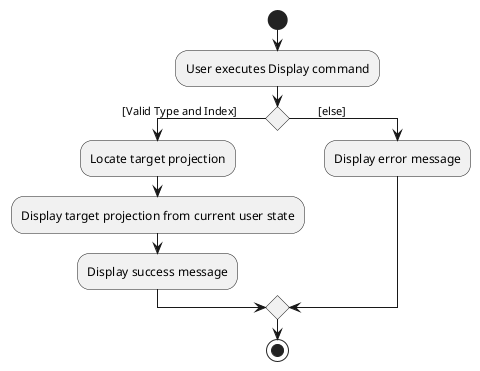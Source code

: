 @startuml

start
:User executes Display command;
if () then ([Valid Type and Index]          )
    :Locate target projection;
    :Display target projection from current user state;
    :Display success message;
else (          [else])
    :Display error message;
endif
stop

@enduml
